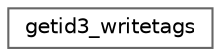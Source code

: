 digraph "Graphical Class Hierarchy"
{
 // LATEX_PDF_SIZE
  bgcolor="transparent";
  edge [fontname=Helvetica,fontsize=10,labelfontname=Helvetica,labelfontsize=10];
  node [fontname=Helvetica,fontsize=10,shape=box,height=0.2,width=0.4];
  rankdir="LR";
  Node0 [id="Node000000",label="getid3_writetags",height=0.2,width=0.4,color="grey40", fillcolor="white", style="filled",URL="$classgetid3__writetags.html",tooltip="getID3() by James Heinrich info@getid3.org //"];
}
